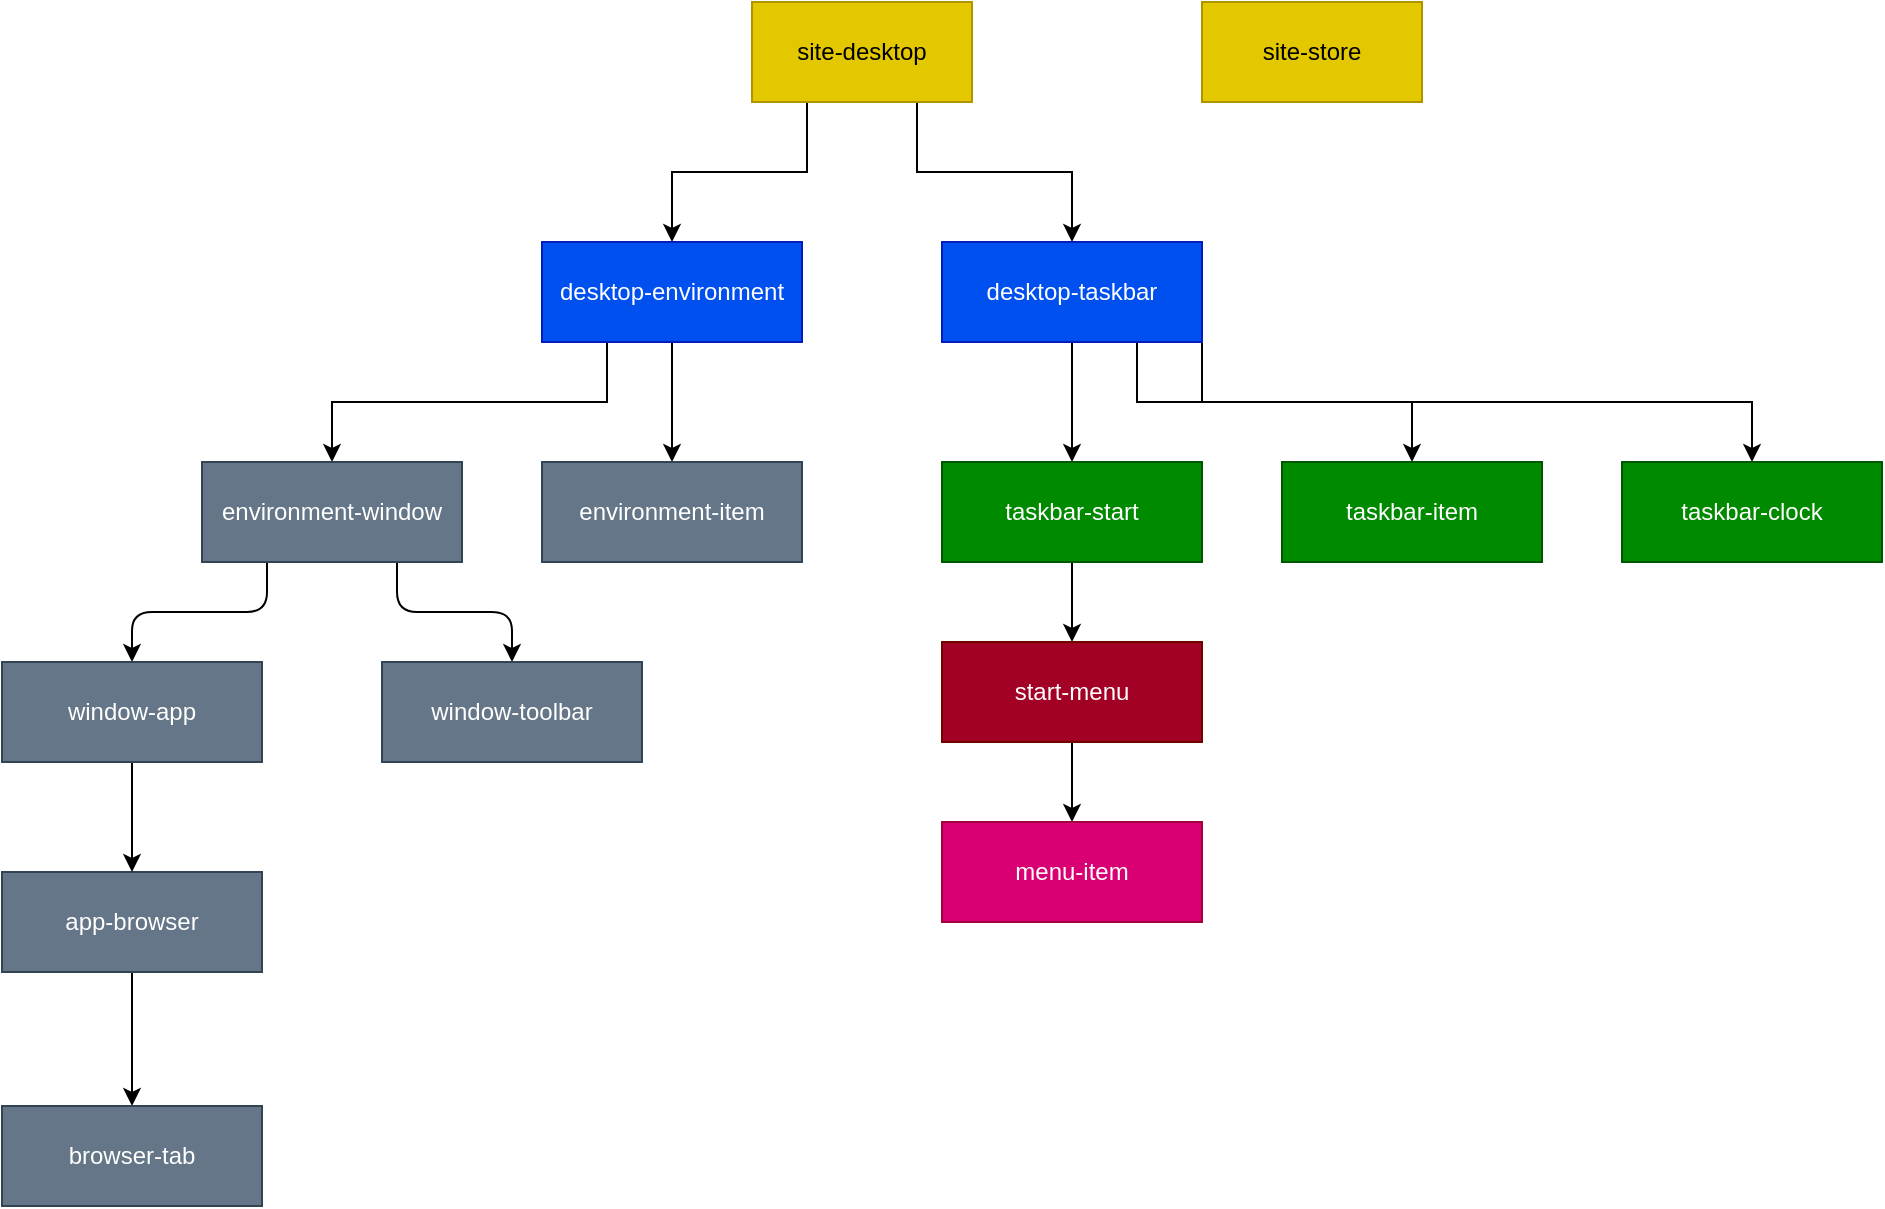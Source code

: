 <mxfile>
    <diagram name="Page-1" id="2dHoaEu1rSWV5SLO5WNt">
        <mxGraphModel dx="1111" dy="816" grid="0" gridSize="10" guides="1" tooltips="1" connect="1" arrows="1" fold="1" page="1" pageScale="1" pageWidth="1100" pageHeight="850" math="0" shadow="0">
            <root>
                <mxCell id="0"/>
                <mxCell id="1" parent="0"/>
                <mxCell id="UO8vynI4oCxz1kxZEb4j-6" style="edgeStyle=orthogonalEdgeStyle;rounded=0;orthogonalLoop=1;jettySize=auto;html=1;exitX=0.25;exitY=1;exitDx=0;exitDy=0;entryX=0.5;entryY=0;entryDx=0;entryDy=0;" parent="1" source="UO8vynI4oCxz1kxZEb4j-2" target="UO8vynI4oCxz1kxZEb4j-4" edge="1">
                    <mxGeometry relative="1" as="geometry"/>
                </mxCell>
                <mxCell id="UO8vynI4oCxz1kxZEb4j-7" style="edgeStyle=orthogonalEdgeStyle;rounded=0;orthogonalLoop=1;jettySize=auto;html=1;exitX=0.75;exitY=1;exitDx=0;exitDy=0;entryX=0.5;entryY=0;entryDx=0;entryDy=0;" parent="1" source="UO8vynI4oCxz1kxZEb4j-2" target="UO8vynI4oCxz1kxZEb4j-5" edge="1">
                    <mxGeometry relative="1" as="geometry"/>
                </mxCell>
                <mxCell id="UO8vynI4oCxz1kxZEb4j-2" value="site-desktop" style="html=1;whiteSpace=wrap;fillColor=#e3c800;fontColor=#000000;strokeColor=#B09500;" parent="1" vertex="1">
                    <mxGeometry x="495" width="110" height="50" as="geometry"/>
                </mxCell>
                <mxCell id="UO8vynI4oCxz1kxZEb4j-3" value="site-store" style="html=1;whiteSpace=wrap;fillColor=#e3c800;fontColor=#000000;strokeColor=#B09500;" parent="1" vertex="1">
                    <mxGeometry x="720" width="110" height="50" as="geometry"/>
                </mxCell>
                <mxCell id="60tQjnV3Ap6MRGog9-_v-3" value="" style="edgeStyle=orthogonalEdgeStyle;rounded=0;orthogonalLoop=1;jettySize=auto;html=1;" parent="1" source="UO8vynI4oCxz1kxZEb4j-4" target="60tQjnV3Ap6MRGog9-_v-1" edge="1">
                    <mxGeometry relative="1" as="geometry"/>
                </mxCell>
                <mxCell id="60tQjnV3Ap6MRGog9-_v-9" style="edgeStyle=orthogonalEdgeStyle;rounded=0;orthogonalLoop=1;jettySize=auto;html=1;exitX=0.25;exitY=1;exitDx=0;exitDy=0;entryX=0.5;entryY=0;entryDx=0;entryDy=0;" parent="1" source="UO8vynI4oCxz1kxZEb4j-4" target="60tQjnV3Ap6MRGog9-_v-2" edge="1">
                    <mxGeometry relative="1" as="geometry"/>
                </mxCell>
                <mxCell id="UO8vynI4oCxz1kxZEb4j-4" value="desktop-environment" style="html=1;whiteSpace=wrap;fillColor=#0050ef;fontColor=#ffffff;strokeColor=#001DBC;" parent="1" vertex="1">
                    <mxGeometry x="390" y="120" width="130" height="50" as="geometry"/>
                </mxCell>
                <mxCell id="60tQjnV3Ap6MRGog9-_v-8" value="" style="edgeStyle=orthogonalEdgeStyle;rounded=0;orthogonalLoop=1;jettySize=auto;html=1;" parent="1" source="UO8vynI4oCxz1kxZEb4j-5" target="60tQjnV3Ap6MRGog9-_v-7" edge="1">
                    <mxGeometry relative="1" as="geometry"/>
                </mxCell>
                <mxCell id="60tQjnV3Ap6MRGog9-_v-10" style="edgeStyle=orthogonalEdgeStyle;rounded=0;orthogonalLoop=1;jettySize=auto;html=1;exitX=0.75;exitY=1;exitDx=0;exitDy=0;entryX=0.5;entryY=0;entryDx=0;entryDy=0;" parent="1" source="UO8vynI4oCxz1kxZEb4j-5" target="60tQjnV3Ap6MRGog9-_v-6" edge="1">
                    <mxGeometry relative="1" as="geometry"/>
                </mxCell>
                <mxCell id="60tQjnV3Ap6MRGog9-_v-11" style="edgeStyle=orthogonalEdgeStyle;rounded=0;orthogonalLoop=1;jettySize=auto;html=1;exitX=1;exitY=1;exitDx=0;exitDy=0;entryX=0.5;entryY=0;entryDx=0;entryDy=0;" parent="1" source="UO8vynI4oCxz1kxZEb4j-5" target="60tQjnV3Ap6MRGog9-_v-5" edge="1">
                    <mxGeometry relative="1" as="geometry"/>
                </mxCell>
                <mxCell id="UO8vynI4oCxz1kxZEb4j-5" value="desktop-taskbar" style="html=1;whiteSpace=wrap;fillColor=#0050ef;fontColor=#ffffff;strokeColor=#001DBC;" parent="1" vertex="1">
                    <mxGeometry x="590" y="120" width="130" height="50" as="geometry"/>
                </mxCell>
                <mxCell id="60tQjnV3Ap6MRGog9-_v-1" value="environment-item" style="html=1;whiteSpace=wrap;fillColor=#647687;fontColor=#ffffff;strokeColor=#314354;" parent="1" vertex="1">
                    <mxGeometry x="390" y="230" width="130" height="50" as="geometry"/>
                </mxCell>
                <mxCell id="7" style="edgeStyle=orthogonalEdgeStyle;html=1;exitX=0.25;exitY=1;exitDx=0;exitDy=0;entryX=0.5;entryY=0;entryDx=0;entryDy=0;" edge="1" parent="1" source="60tQjnV3Ap6MRGog9-_v-2" target="4">
                    <mxGeometry relative="1" as="geometry"/>
                </mxCell>
                <mxCell id="8" style="edgeStyle=orthogonalEdgeStyle;html=1;exitX=0.75;exitY=1;exitDx=0;exitDy=0;entryX=0.5;entryY=0;entryDx=0;entryDy=0;" edge="1" parent="1" source="60tQjnV3Ap6MRGog9-_v-2" target="3">
                    <mxGeometry relative="1" as="geometry"/>
                </mxCell>
                <mxCell id="60tQjnV3Ap6MRGog9-_v-2" value="environment-window" style="html=1;whiteSpace=wrap;fillColor=#647687;fontColor=#ffffff;strokeColor=#314354;" parent="1" vertex="1">
                    <mxGeometry x="220" y="230" width="130" height="50" as="geometry"/>
                </mxCell>
                <mxCell id="60tQjnV3Ap6MRGog9-_v-5" value="taskbar-clock" style="html=1;whiteSpace=wrap;fillColor=#008a00;fontColor=#ffffff;strokeColor=#005700;" parent="1" vertex="1">
                    <mxGeometry x="930" y="230" width="130" height="50" as="geometry"/>
                </mxCell>
                <mxCell id="60tQjnV3Ap6MRGog9-_v-6" value="taskbar-item" style="html=1;whiteSpace=wrap;fillColor=#008a00;fontColor=#ffffff;strokeColor=#005700;" parent="1" vertex="1">
                    <mxGeometry x="760" y="230" width="130" height="50" as="geometry"/>
                </mxCell>
                <mxCell id="60tQjnV3Ap6MRGog9-_v-15" value="" style="edgeStyle=orthogonalEdgeStyle;rounded=0;orthogonalLoop=1;jettySize=auto;html=1;" parent="1" source="60tQjnV3Ap6MRGog9-_v-7" target="60tQjnV3Ap6MRGog9-_v-12" edge="1">
                    <mxGeometry relative="1" as="geometry"/>
                </mxCell>
                <mxCell id="60tQjnV3Ap6MRGog9-_v-7" value="taskbar-start" style="html=1;whiteSpace=wrap;fillColor=#008a00;fontColor=#ffffff;strokeColor=#005700;" parent="1" vertex="1">
                    <mxGeometry x="590" y="230" width="130" height="50" as="geometry"/>
                </mxCell>
                <mxCell id="60tQjnV3Ap6MRGog9-_v-17" value="" style="edgeStyle=orthogonalEdgeStyle;rounded=0;orthogonalLoop=1;jettySize=auto;html=1;" parent="1" source="60tQjnV3Ap6MRGog9-_v-12" target="60tQjnV3Ap6MRGog9-_v-16" edge="1">
                    <mxGeometry relative="1" as="geometry"/>
                </mxCell>
                <mxCell id="60tQjnV3Ap6MRGog9-_v-12" value="start-menu" style="html=1;whiteSpace=wrap;fillColor=#a20025;fontColor=#ffffff;strokeColor=#6F0000;" parent="1" vertex="1">
                    <mxGeometry x="590" y="320" width="130" height="50" as="geometry"/>
                </mxCell>
                <mxCell id="60tQjnV3Ap6MRGog9-_v-16" value="menu-item" style="html=1;whiteSpace=wrap;fillColor=#d80073;fontColor=#ffffff;strokeColor=#A50040;" parent="1" vertex="1">
                    <mxGeometry x="590" y="410" width="130" height="50" as="geometry"/>
                </mxCell>
                <mxCell id="10" value="" style="edgeStyle=orthogonalEdgeStyle;html=1;" edge="1" parent="1" source="2" target="6">
                    <mxGeometry relative="1" as="geometry"/>
                </mxCell>
                <mxCell id="2" value="app-browser" style="html=1;whiteSpace=wrap;fillColor=#647687;fontColor=#ffffff;strokeColor=#314354;" vertex="1" parent="1">
                    <mxGeometry x="120" y="435" width="130" height="50" as="geometry"/>
                </mxCell>
                <mxCell id="3" value="window-toolbar" style="html=1;whiteSpace=wrap;fillColor=#647687;fontColor=#ffffff;strokeColor=#314354;" vertex="1" parent="1">
                    <mxGeometry x="310" y="330" width="130" height="50" as="geometry"/>
                </mxCell>
                <mxCell id="9" value="" style="edgeStyle=orthogonalEdgeStyle;html=1;" edge="1" parent="1" source="4" target="2">
                    <mxGeometry relative="1" as="geometry"/>
                </mxCell>
                <mxCell id="4" value="window-app" style="html=1;whiteSpace=wrap;fillColor=#647687;fontColor=#ffffff;strokeColor=#314354;" vertex="1" parent="1">
                    <mxGeometry x="120" y="330" width="130" height="50" as="geometry"/>
                </mxCell>
                <mxCell id="6" value="browser-tab" style="html=1;whiteSpace=wrap;fillColor=#647687;fontColor=#ffffff;strokeColor=#314354;" vertex="1" parent="1">
                    <mxGeometry x="120" y="552" width="130" height="50" as="geometry"/>
                </mxCell>
            </root>
        </mxGraphModel>
    </diagram>
</mxfile>
